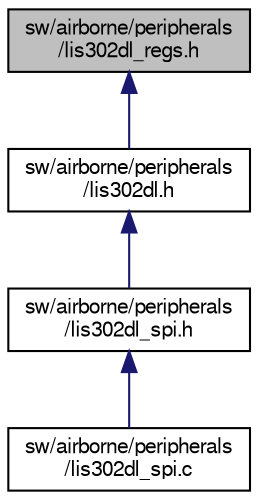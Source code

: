 digraph "sw/airborne/peripherals/lis302dl_regs.h"
{
  edge [fontname="FreeSans",fontsize="10",labelfontname="FreeSans",labelfontsize="10"];
  node [fontname="FreeSans",fontsize="10",shape=record];
  Node1 [label="sw/airborne/peripherals\l/lis302dl_regs.h",height=0.2,width=0.4,color="black", fillcolor="grey75", style="filled", fontcolor="black"];
  Node1 -> Node2 [dir="back",color="midnightblue",fontsize="10",style="solid",fontname="FreeSans"];
  Node2 [label="sw/airborne/peripherals\l/lis302dl.h",height=0.2,width=0.4,color="black", fillcolor="white", style="filled",URL="$lis302dl_8h.html",tooltip="ST LIS302DL 3-axis accelerometer driver common interface (I2C and SPI). "];
  Node2 -> Node3 [dir="back",color="midnightblue",fontsize="10",style="solid",fontname="FreeSans"];
  Node3 [label="sw/airborne/peripherals\l/lis302dl_spi.h",height=0.2,width=0.4,color="black", fillcolor="white", style="filled",URL="$lis302dl__spi_8h.html",tooltip="Driver for LIS302DL 3-axis accelerometer from ST using SPI. "];
  Node3 -> Node4 [dir="back",color="midnightblue",fontsize="10",style="solid",fontname="FreeSans"];
  Node4 [label="sw/airborne/peripherals\l/lis302dl_spi.c",height=0.2,width=0.4,color="black", fillcolor="white", style="filled",URL="$lis302dl__spi_8c.html",tooltip="Driver for LIS302DL 3-axis accelerometer from ST using SPI. "];
}
